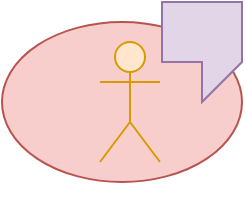 <mxfile version="20.4.2" type="device"><diagram id="BxQhVyEfsTmwSWq8EQm4" name="Página-1"><mxGraphModel dx="1038" dy="481" grid="1" gridSize="10" guides="1" tooltips="1" connect="1" arrows="1" fold="1" page="1" pageScale="1" pageWidth="827" pageHeight="1169" math="0" shadow="0"><root><mxCell id="0"/><mxCell id="1" parent="0"/><mxCell id="fVHmu-GZRPP9HDMd_GTl-1" value="" style="ellipse;whiteSpace=wrap;html=1;fillColor=#f8cecc;strokeColor=#b85450;" vertex="1" parent="1"><mxGeometry x="350" y="200" width="120" height="80" as="geometry"/></mxCell><mxCell id="fVHmu-GZRPP9HDMd_GTl-2" value="Actor" style="shape=umlActor;verticalLabelPosition=bottom;verticalAlign=top;html=1;outlineConnect=0;fillColor=#ffe6cc;strokeColor=#d79b00;textOpacity=0;" vertex="1" parent="1"><mxGeometry x="399" y="210" width="30" height="60" as="geometry"/></mxCell><mxCell id="fVHmu-GZRPP9HDMd_GTl-3" value="" style="shape=callout;whiteSpace=wrap;html=1;perimeter=calloutPerimeter;size=20;position=0.5;fillColor=#e1d5e7;strokeColor=#9673a6;" vertex="1" parent="1"><mxGeometry x="430" y="190" width="40" height="50" as="geometry"/></mxCell></root></mxGraphModel></diagram></mxfile>